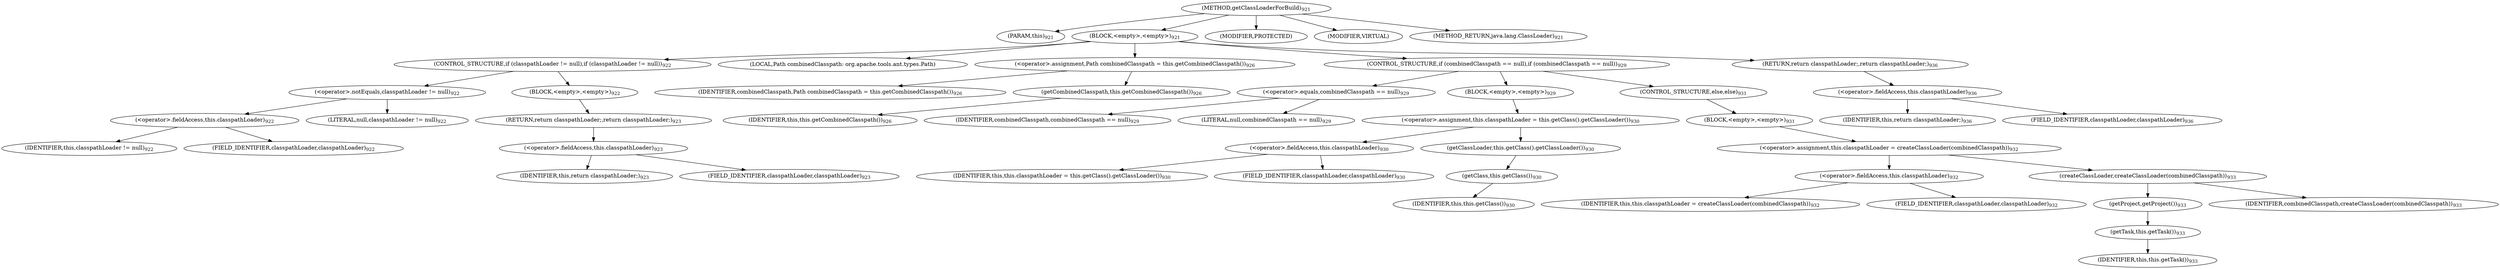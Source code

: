 digraph "getClassLoaderForBuild" {  
"2037" [label = <(METHOD,getClassLoaderForBuild)<SUB>921</SUB>> ]
"78" [label = <(PARAM,this)<SUB>921</SUB>> ]
"2038" [label = <(BLOCK,&lt;empty&gt;,&lt;empty&gt;)<SUB>921</SUB>> ]
"2039" [label = <(CONTROL_STRUCTURE,if (classpathLoader != null),if (classpathLoader != null))<SUB>922</SUB>> ]
"2040" [label = <(&lt;operator&gt;.notEquals,classpathLoader != null)<SUB>922</SUB>> ]
"2041" [label = <(&lt;operator&gt;.fieldAccess,this.classpathLoader)<SUB>922</SUB>> ]
"2042" [label = <(IDENTIFIER,this,classpathLoader != null)<SUB>922</SUB>> ]
"2043" [label = <(FIELD_IDENTIFIER,classpathLoader,classpathLoader)<SUB>922</SUB>> ]
"2044" [label = <(LITERAL,null,classpathLoader != null)<SUB>922</SUB>> ]
"2045" [label = <(BLOCK,&lt;empty&gt;,&lt;empty&gt;)<SUB>922</SUB>> ]
"2046" [label = <(RETURN,return classpathLoader;,return classpathLoader;)<SUB>923</SUB>> ]
"2047" [label = <(&lt;operator&gt;.fieldAccess,this.classpathLoader)<SUB>923</SUB>> ]
"2048" [label = <(IDENTIFIER,this,return classpathLoader;)<SUB>923</SUB>> ]
"2049" [label = <(FIELD_IDENTIFIER,classpathLoader,classpathLoader)<SUB>923</SUB>> ]
"2050" [label = <(LOCAL,Path combinedClasspath: org.apache.tools.ant.types.Path)> ]
"2051" [label = <(&lt;operator&gt;.assignment,Path combinedClasspath = this.getCombinedClasspath())<SUB>926</SUB>> ]
"2052" [label = <(IDENTIFIER,combinedClasspath,Path combinedClasspath = this.getCombinedClasspath())<SUB>926</SUB>> ]
"2053" [label = <(getCombinedClasspath,this.getCombinedClasspath())<SUB>926</SUB>> ]
"77" [label = <(IDENTIFIER,this,this.getCombinedClasspath())<SUB>926</SUB>> ]
"2054" [label = <(CONTROL_STRUCTURE,if (combinedClasspath == null),if (combinedClasspath == null))<SUB>929</SUB>> ]
"2055" [label = <(&lt;operator&gt;.equals,combinedClasspath == null)<SUB>929</SUB>> ]
"2056" [label = <(IDENTIFIER,combinedClasspath,combinedClasspath == null)<SUB>929</SUB>> ]
"2057" [label = <(LITERAL,null,combinedClasspath == null)<SUB>929</SUB>> ]
"2058" [label = <(BLOCK,&lt;empty&gt;,&lt;empty&gt;)<SUB>929</SUB>> ]
"2059" [label = <(&lt;operator&gt;.assignment,this.classpathLoader = this.getClass().getClassLoader())<SUB>930</SUB>> ]
"2060" [label = <(&lt;operator&gt;.fieldAccess,this.classpathLoader)<SUB>930</SUB>> ]
"2061" [label = <(IDENTIFIER,this,this.classpathLoader = this.getClass().getClassLoader())<SUB>930</SUB>> ]
"2062" [label = <(FIELD_IDENTIFIER,classpathLoader,classpathLoader)<SUB>930</SUB>> ]
"2063" [label = <(getClassLoader,this.getClass().getClassLoader())<SUB>930</SUB>> ]
"2064" [label = <(getClass,this.getClass())<SUB>930</SUB>> ]
"79" [label = <(IDENTIFIER,this,this.getClass())<SUB>930</SUB>> ]
"2065" [label = <(CONTROL_STRUCTURE,else,else)<SUB>931</SUB>> ]
"2066" [label = <(BLOCK,&lt;empty&gt;,&lt;empty&gt;)<SUB>931</SUB>> ]
"2067" [label = <(&lt;operator&gt;.assignment,this.classpathLoader = createClassLoader(combinedClasspath))<SUB>932</SUB>> ]
"2068" [label = <(&lt;operator&gt;.fieldAccess,this.classpathLoader)<SUB>932</SUB>> ]
"2069" [label = <(IDENTIFIER,this,this.classpathLoader = createClassLoader(combinedClasspath))<SUB>932</SUB>> ]
"2070" [label = <(FIELD_IDENTIFIER,classpathLoader,classpathLoader)<SUB>932</SUB>> ]
"2071" [label = <(createClassLoader,createClassLoader(combinedClasspath))<SUB>933</SUB>> ]
"2072" [label = <(getProject,getProject())<SUB>933</SUB>> ]
"2073" [label = <(getTask,this.getTask())<SUB>933</SUB>> ]
"80" [label = <(IDENTIFIER,this,this.getTask())<SUB>933</SUB>> ]
"2074" [label = <(IDENTIFIER,combinedClasspath,createClassLoader(combinedClasspath))<SUB>933</SUB>> ]
"2075" [label = <(RETURN,return classpathLoader;,return classpathLoader;)<SUB>936</SUB>> ]
"2076" [label = <(&lt;operator&gt;.fieldAccess,this.classpathLoader)<SUB>936</SUB>> ]
"2077" [label = <(IDENTIFIER,this,return classpathLoader;)<SUB>936</SUB>> ]
"2078" [label = <(FIELD_IDENTIFIER,classpathLoader,classpathLoader)<SUB>936</SUB>> ]
"2079" [label = <(MODIFIER,PROTECTED)> ]
"2080" [label = <(MODIFIER,VIRTUAL)> ]
"2081" [label = <(METHOD_RETURN,java.lang.ClassLoader)<SUB>921</SUB>> ]
  "2037" -> "78" 
  "2037" -> "2038" 
  "2037" -> "2079" 
  "2037" -> "2080" 
  "2037" -> "2081" 
  "2038" -> "2039" 
  "2038" -> "2050" 
  "2038" -> "2051" 
  "2038" -> "2054" 
  "2038" -> "2075" 
  "2039" -> "2040" 
  "2039" -> "2045" 
  "2040" -> "2041" 
  "2040" -> "2044" 
  "2041" -> "2042" 
  "2041" -> "2043" 
  "2045" -> "2046" 
  "2046" -> "2047" 
  "2047" -> "2048" 
  "2047" -> "2049" 
  "2051" -> "2052" 
  "2051" -> "2053" 
  "2053" -> "77" 
  "2054" -> "2055" 
  "2054" -> "2058" 
  "2054" -> "2065" 
  "2055" -> "2056" 
  "2055" -> "2057" 
  "2058" -> "2059" 
  "2059" -> "2060" 
  "2059" -> "2063" 
  "2060" -> "2061" 
  "2060" -> "2062" 
  "2063" -> "2064" 
  "2064" -> "79" 
  "2065" -> "2066" 
  "2066" -> "2067" 
  "2067" -> "2068" 
  "2067" -> "2071" 
  "2068" -> "2069" 
  "2068" -> "2070" 
  "2071" -> "2072" 
  "2071" -> "2074" 
  "2072" -> "2073" 
  "2073" -> "80" 
  "2075" -> "2076" 
  "2076" -> "2077" 
  "2076" -> "2078" 
}
